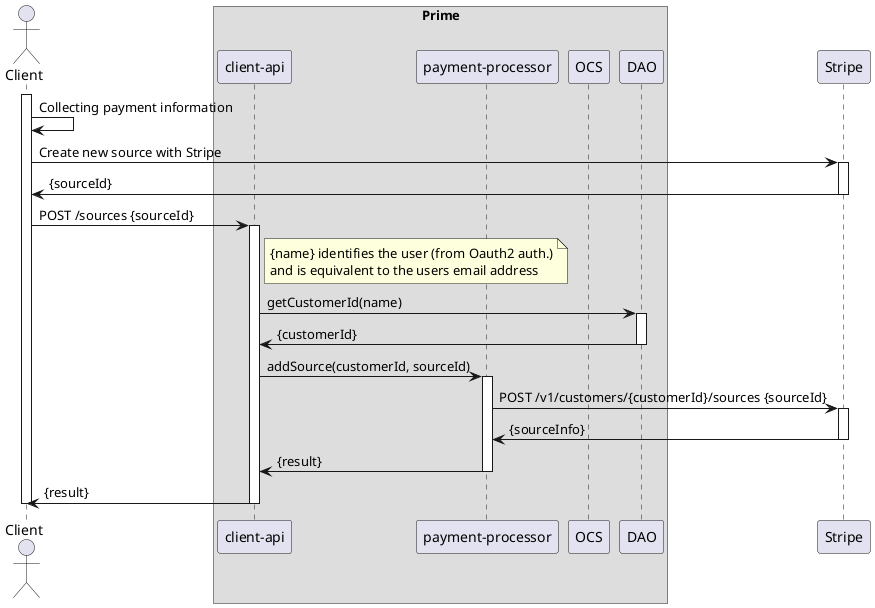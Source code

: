@startuml

actor Client
participant Client

box "Prime"
    participant "client-api"
    participant "payment-processor"
    participant OCS
    participant DAO
end box
participant Stripe

activate Client
    Client -> Client : Collecting payment information

    Client -> Stripe : Create new source with Stripe
    activate Stripe
    Stripe -> Client : {sourceId}
    deactivate Stripe

    Client -> "client-api" : POST /sources {sourceId}
    activate  "client-api"
    note right of "client-api"
       {name} identifies the user (from Oauth2 auth.)
       and is equivalent to the users email address
    end note

    "client-api" -> DAO : getCustomerId(name)
    activate DAO
    DAO -> "client-api" : {customerId}
    deactivate DAO

    "client-api" -> "payment-processor" : addSource(customerId, sourceId)
    activate "payment-processor"

    "payment-processor" -> Stripe : POST /v1/customers/{customerId}/sources {sourceId}
    activate Stripe
    Stripe -> "payment-processor" : {sourceInfo}
    deactivate Stripe

    "payment-processor" -> "client-api" : {result}
    deactivate "payment-processor"

    "client-api" -> Client : {result}
    deactivate "client-api"

deactivate Client

@enduml
